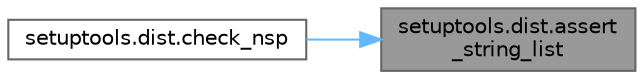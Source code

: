 digraph "setuptools.dist.assert_string_list"
{
 // LATEX_PDF_SIZE
  bgcolor="transparent";
  edge [fontname=Helvetica,fontsize=10,labelfontname=Helvetica,labelfontsize=10];
  node [fontname=Helvetica,fontsize=10,shape=box,height=0.2,width=0.4];
  rankdir="RL";
  Node1 [id="Node000001",label="setuptools.dist.assert\l_string_list",height=0.2,width=0.4,color="gray40", fillcolor="grey60", style="filled", fontcolor="black",tooltip=" "];
  Node1 -> Node2 [id="edge1_Node000001_Node000002",dir="back",color="steelblue1",style="solid",tooltip=" "];
  Node2 [id="Node000002",label="setuptools.dist.check_nsp",height=0.2,width=0.4,color="grey40", fillcolor="white", style="filled",URL="$namespacesetuptools_1_1dist.html#a52c96a8cc7039e8169700765a365622e",tooltip=" "];
}
